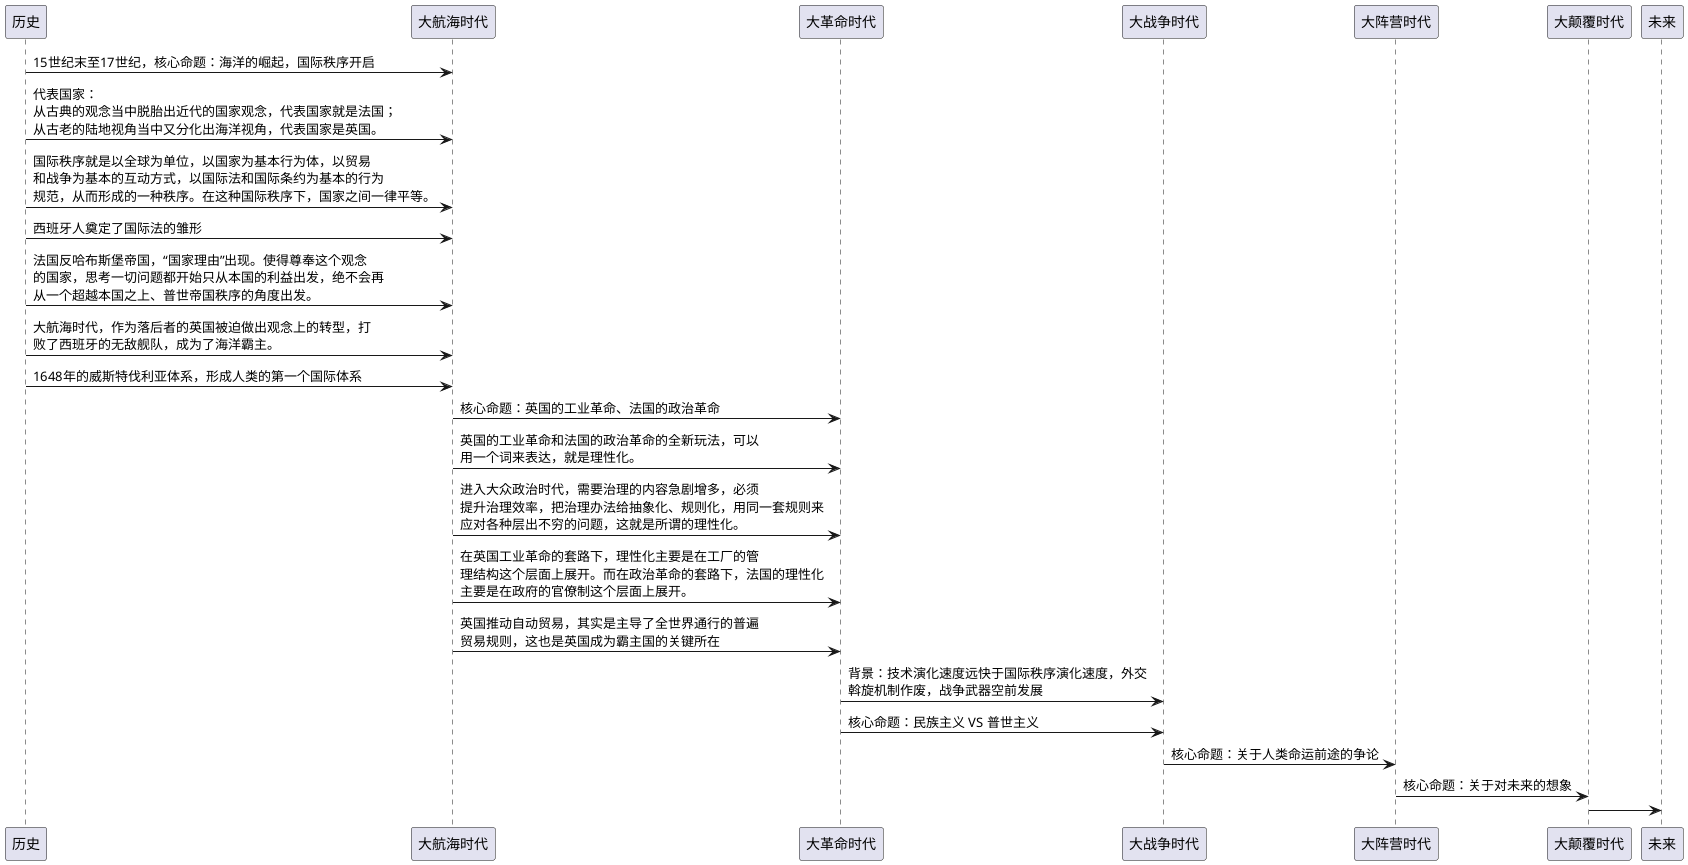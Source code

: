@startuml 国际政治学

历史 -> 大航海时代: 15世纪末至17世纪，核心命题：海洋的崛起，国际秩序开启
历史 -> 大航海时代: 代表国家：\n从古典的观念当中脱胎出近代的国家观念，代表国家就是法国；\n从古老的陆地视角当中又分化出海洋视角，代表国家是英国。
历史 -> 大航海时代: 国际秩序就是以全球为单位，以国家为基本行为体，以贸易\n和战争为基本的互动方式，以国际法和国际条约为基本的行为\n规范，从而形成的一种秩序。在这种国际秩序下，国家之间一律平等。
历史 -> 大航海时代: 西班牙人奠定了国际法的雏形
历史 -> 大航海时代: 法国反哈布斯堡帝国，“国家理由”出现。使得尊奉这个观念\n的国家，思考一切问题都开始只从本国的利益出发，绝不会再\n从一个超越本国之上、普世帝国秩序的角度出发。
历史 -> 大航海时代: 大航海时代，作为落后者的英国被迫做出观念上的转型，打\n败了西班牙的无敌舰队，成为了海洋霸主。
历史 -> 大航海时代: 1648年的威斯特伐利亚体系，形成人类的第一个国际体系


大航海时代 -> 大革命时代: 核心命题：英国的工业革命、法国的政治革命
大航海时代 -> 大革命时代: 英国的工业革命和法国的政治革命的全新玩法，可以\n用一个词来表达，就是理性化。
大航海时代 -> 大革命时代: 进入大众政治时代，需要治理的内容急剧增多，必须\n提升治理效率，把治理办法给抽象化、规则化，用同一套规则来\n应对各种层出不穷的问题，这就是所谓的理性化。
大航海时代 -> 大革命时代: 在英国工业革命的套路下，理性化主要是在工厂的管\n理结构这个层面上展开。而在政治革命的套路下，法国的理性化\n主要是在政府的官僚制这个层面上展开。
大航海时代 -> 大革命时代: 英国推动自动贸易，其实是主导了全世界通行的普遍\n贸易规则，这也是英国成为霸主国的关键所在



大革命时代 -> 大战争时代: 背景：技术演化速度远快于国际秩序演化速度，外交\n斡旋机制作废，战争武器空前发展
大革命时代 -> 大战争时代: 核心命题：民族主义 VS 普世主义


大战争时代 -> 大阵营时代: 核心命题：关于人类命运前途的争论


大阵营时代 -> 大颠覆时代: 核心命题：关于对未来的想象

大颠覆时代 -> 未来
@enduml
